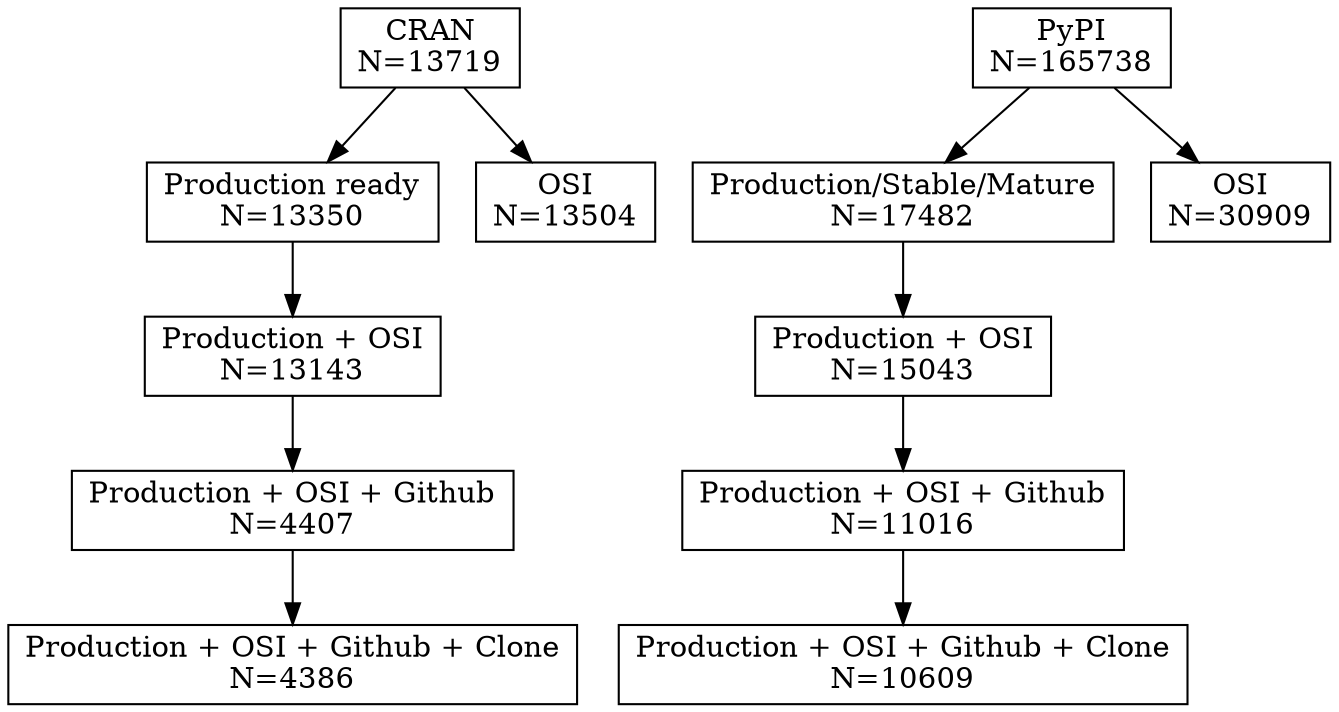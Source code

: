 digraph g {
  cran000 [shape = box, label = "CRAN
N=13719"];
  cran010 [shape = box, label = "Production ready
N=13350"];
  cran020 [shape = box, label = "OSI
N=13504"];
  cran025 [shape = box, label = "Production + OSI
N=13143"];
  cran030 [shape = box, label = "Production + OSI + Github
N=4407"];
  cran035 [shape = box, label = "Production + OSI + Github + Clone
N=4386"];

  py000 [shape = box, label = "PyPI
N=165738"];
  py010 [shape = box, label = "Production/Stable/Mature
N=17482"];
  py020 [shape = box, label = "OSI
N=30909"];
  py025 [shape = box, label = "Production + OSI
N=15043"];
  py030 [shape = box, label = "Production + OSI + Github
N=11016"];
  py040 [shape = box, label = "Production + OSI + Github + Clone
N=10609"];

  cran000 -> cran010;
  cran000 -> cran020;
  cran010 -> cran025;
  cran025 -> cran030;
  cran030 -> cran035;

  py000 -> py010;
  py000 -> py020
  py010 -> py025;
  py025 -> py030;
  py030 -> py040;
}
